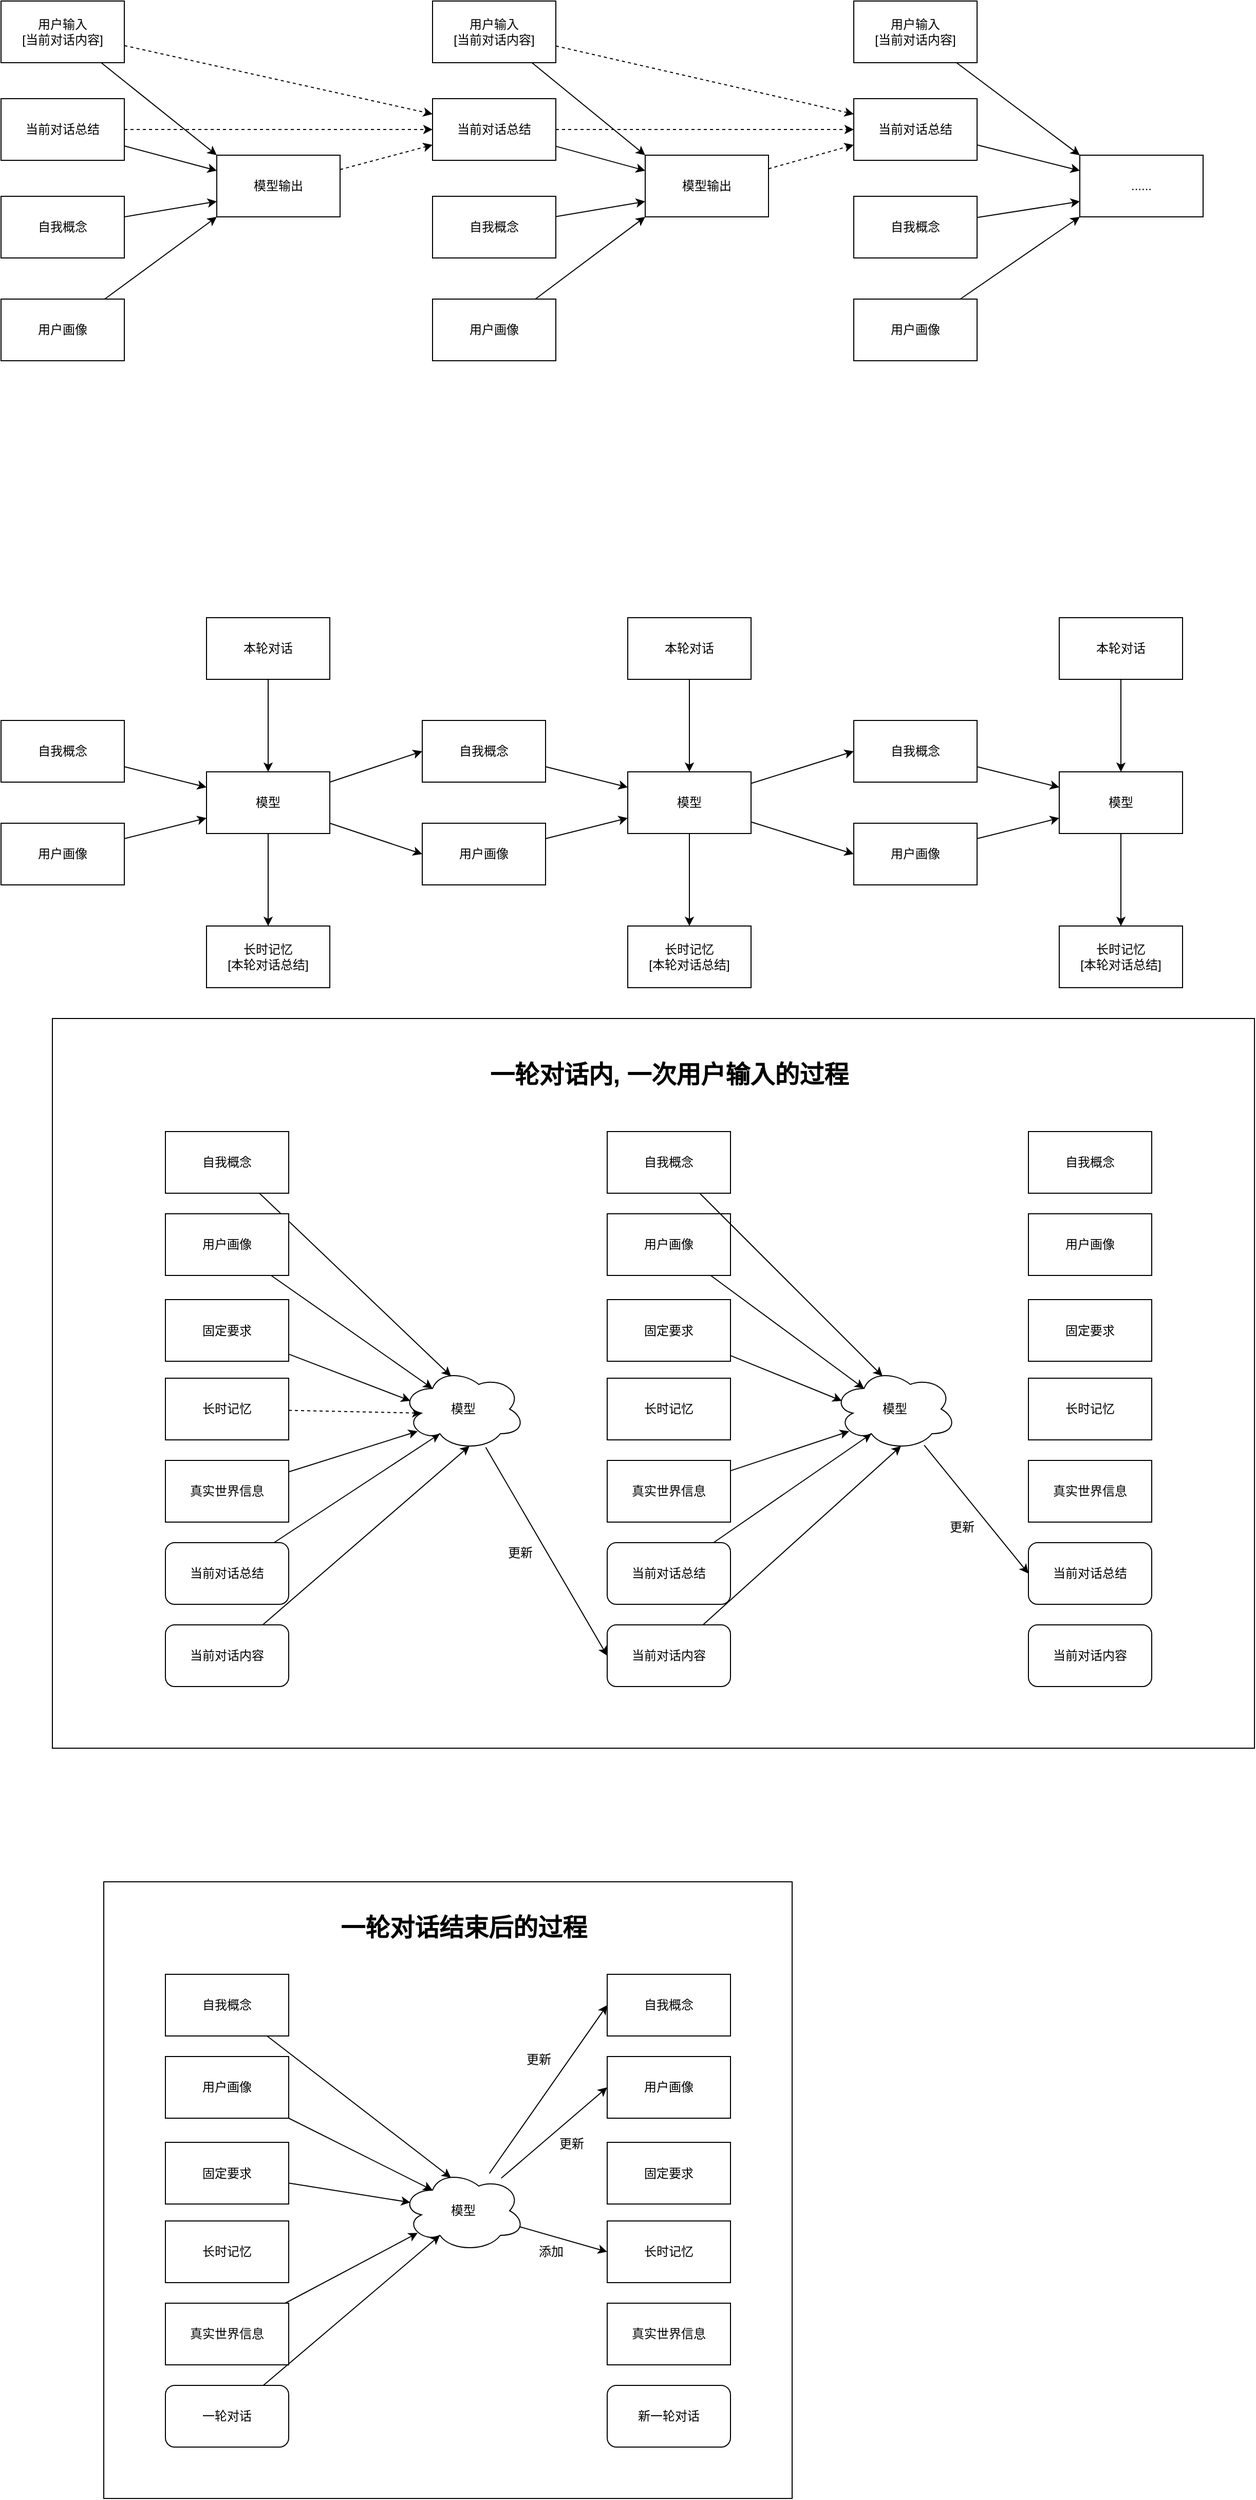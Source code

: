 <mxfile>
    <diagram id="7fxDRhzaZWtfy4DjNToR" name="第 1 页">
        <mxGraphModel dx="1526" dy="1206" grid="1" gridSize="10" guides="1" tooltips="1" connect="1" arrows="1" fold="1" page="1" pageScale="1" pageWidth="827" pageHeight="1169" math="0" shadow="0">
            <root>
                <mxCell id="0"/>
                <mxCell id="1" parent="0"/>
                <mxCell id="171" value="" style="whiteSpace=wrap;html=1;" vertex="1" parent="1">
                    <mxGeometry x="180" y="2290" width="670" height="600" as="geometry"/>
                </mxCell>
                <mxCell id="139" value="" style="whiteSpace=wrap;html=1;" vertex="1" parent="1">
                    <mxGeometry x="130" y="1450" width="1170" height="710" as="geometry"/>
                </mxCell>
                <mxCell id="113" style="edgeStyle=none;html=1;entryX=0.4;entryY=0.1;entryDx=0;entryDy=0;entryPerimeter=0;" parent="1" source="101" target="105" edge="1">
                    <mxGeometry relative="1" as="geometry"/>
                </mxCell>
                <mxCell id="30" style="edgeStyle=none;html=1;entryX=0;entryY=0.25;entryDx=0;entryDy=0;" parent="1" source="24" target="26" edge="1">
                    <mxGeometry relative="1" as="geometry"/>
                </mxCell>
                <mxCell id="35" style="edgeStyle=none;html=1;entryX=0;entryY=0.5;entryDx=0;entryDy=0;dashed=1;" parent="1" source="24" target="33" edge="1">
                    <mxGeometry relative="1" as="geometry"/>
                </mxCell>
                <mxCell id="24" value="当前对话总结" style="whiteSpace=wrap;html=1;" parent="1" vertex="1">
                    <mxGeometry x="80" y="555" width="120" height="60" as="geometry"/>
                </mxCell>
                <mxCell id="31" style="edgeStyle=none;html=1;entryX=0;entryY=0.75;entryDx=0;entryDy=0;" parent="1" source="25" target="26" edge="1">
                    <mxGeometry relative="1" as="geometry"/>
                </mxCell>
                <mxCell id="25" value="自我概念" style="whiteSpace=wrap;html=1;" parent="1" vertex="1">
                    <mxGeometry x="80" y="650" width="120" height="60" as="geometry"/>
                </mxCell>
                <mxCell id="34" style="edgeStyle=none;html=1;entryX=0;entryY=0.75;entryDx=0;entryDy=0;dashed=1;" parent="1" source="26" target="33" edge="1">
                    <mxGeometry relative="1" as="geometry"/>
                </mxCell>
                <mxCell id="26" value="模型输出" style="whiteSpace=wrap;html=1;" parent="1" vertex="1">
                    <mxGeometry x="290" y="610" width="120" height="60" as="geometry"/>
                </mxCell>
                <mxCell id="29" style="edgeStyle=none;html=1;entryX=0;entryY=0;entryDx=0;entryDy=0;" parent="1" source="27" target="26" edge="1">
                    <mxGeometry relative="1" as="geometry"/>
                </mxCell>
                <mxCell id="63" style="edgeStyle=none;html=1;entryX=0;entryY=0.25;entryDx=0;entryDy=0;dashed=1;" parent="1" source="27" target="33" edge="1">
                    <mxGeometry relative="1" as="geometry"/>
                </mxCell>
                <mxCell id="27" value="用户输入&lt;br&gt;[当前对话内容]" style="whiteSpace=wrap;html=1;" parent="1" vertex="1">
                    <mxGeometry x="80" y="460" width="120" height="60" as="geometry"/>
                </mxCell>
                <mxCell id="32" style="edgeStyle=none;html=1;entryX=0;entryY=1;entryDx=0;entryDy=0;" parent="1" source="28" target="26" edge="1">
                    <mxGeometry relative="1" as="geometry"/>
                </mxCell>
                <mxCell id="28" value="用户画像" style="whiteSpace=wrap;html=1;" parent="1" vertex="1">
                    <mxGeometry x="80" y="750" width="120" height="60" as="geometry"/>
                </mxCell>
                <mxCell id="52" style="edgeStyle=none;html=1;entryX=0;entryY=0.5;entryDx=0;entryDy=0;dashed=1;" parent="1" source="33" target="47" edge="1">
                    <mxGeometry relative="1" as="geometry"/>
                </mxCell>
                <mxCell id="54" style="edgeStyle=none;html=1;entryX=0;entryY=0.25;entryDx=0;entryDy=0;" parent="1" source="33" target="46" edge="1">
                    <mxGeometry relative="1" as="geometry"/>
                </mxCell>
                <mxCell id="33" value="当前对话总结" style="whiteSpace=wrap;html=1;" parent="1" vertex="1">
                    <mxGeometry x="500" y="555" width="120" height="60" as="geometry"/>
                </mxCell>
                <mxCell id="53" style="edgeStyle=none;html=1;entryX=0;entryY=0;entryDx=0;entryDy=0;" parent="1" source="43" target="46" edge="1">
                    <mxGeometry relative="1" as="geometry"/>
                </mxCell>
                <mxCell id="64" style="edgeStyle=none;html=1;entryX=0;entryY=0.25;entryDx=0;entryDy=0;dashed=1;" parent="1" source="43" target="47" edge="1">
                    <mxGeometry relative="1" as="geometry"/>
                </mxCell>
                <mxCell id="43" value="用户输入&lt;br&gt;[当前对话内容]" style="whiteSpace=wrap;html=1;" parent="1" vertex="1">
                    <mxGeometry x="500" y="460" width="120" height="60" as="geometry"/>
                </mxCell>
                <mxCell id="55" style="edgeStyle=none;html=1;entryX=0;entryY=0.75;entryDx=0;entryDy=0;" parent="1" source="44" target="46" edge="1">
                    <mxGeometry relative="1" as="geometry"/>
                </mxCell>
                <mxCell id="44" value="自我概念" style="whiteSpace=wrap;html=1;" parent="1" vertex="1">
                    <mxGeometry x="500" y="650" width="120" height="60" as="geometry"/>
                </mxCell>
                <mxCell id="56" style="edgeStyle=none;html=1;entryX=0;entryY=1;entryDx=0;entryDy=0;" parent="1" source="45" target="46" edge="1">
                    <mxGeometry relative="1" as="geometry"/>
                </mxCell>
                <mxCell id="45" value="用户画像" style="whiteSpace=wrap;html=1;" parent="1" vertex="1">
                    <mxGeometry x="500" y="750" width="120" height="60" as="geometry"/>
                </mxCell>
                <mxCell id="57" style="edgeStyle=none;html=1;entryX=0;entryY=0.75;entryDx=0;entryDy=0;dashed=1;" parent="1" source="46" target="47" edge="1">
                    <mxGeometry relative="1" as="geometry"/>
                </mxCell>
                <mxCell id="46" value="模型输出" style="whiteSpace=wrap;html=1;" parent="1" vertex="1">
                    <mxGeometry x="707" y="610" width="120" height="60" as="geometry"/>
                </mxCell>
                <mxCell id="60" style="edgeStyle=none;html=1;entryX=0;entryY=0.25;entryDx=0;entryDy=0;" parent="1" source="47" target="58" edge="1">
                    <mxGeometry relative="1" as="geometry"/>
                </mxCell>
                <mxCell id="47" value="当前对话总结" style="whiteSpace=wrap;html=1;" parent="1" vertex="1">
                    <mxGeometry x="910" y="555" width="120" height="60" as="geometry"/>
                </mxCell>
                <mxCell id="59" style="edgeStyle=none;html=1;entryX=0;entryY=0;entryDx=0;entryDy=0;" parent="1" source="48" target="58" edge="1">
                    <mxGeometry relative="1" as="geometry"/>
                </mxCell>
                <mxCell id="48" value="用户输入&lt;br&gt;[当前对话内容]" style="whiteSpace=wrap;html=1;" parent="1" vertex="1">
                    <mxGeometry x="910" y="460" width="120" height="60" as="geometry"/>
                </mxCell>
                <mxCell id="61" style="edgeStyle=none;html=1;entryX=0;entryY=0.75;entryDx=0;entryDy=0;" parent="1" source="49" target="58" edge="1">
                    <mxGeometry relative="1" as="geometry"/>
                </mxCell>
                <mxCell id="49" value="自我概念" style="whiteSpace=wrap;html=1;" parent="1" vertex="1">
                    <mxGeometry x="910" y="650" width="120" height="60" as="geometry"/>
                </mxCell>
                <mxCell id="62" style="edgeStyle=none;html=1;entryX=0;entryY=1;entryDx=0;entryDy=0;" parent="1" source="50" target="58" edge="1">
                    <mxGeometry relative="1" as="geometry"/>
                </mxCell>
                <mxCell id="50" value="用户画像" style="whiteSpace=wrap;html=1;" parent="1" vertex="1">
                    <mxGeometry x="910" y="750" width="120" height="60" as="geometry"/>
                </mxCell>
                <mxCell id="58" value="......" style="whiteSpace=wrap;html=1;" parent="1" vertex="1">
                    <mxGeometry x="1130" y="610" width="120" height="60" as="geometry"/>
                </mxCell>
                <mxCell id="73" style="edgeStyle=none;html=1;entryX=0;entryY=0.25;entryDx=0;entryDy=0;" parent="1" source="65" target="69" edge="1">
                    <mxGeometry relative="1" as="geometry"/>
                </mxCell>
                <mxCell id="65" value="自我概念" style="whiteSpace=wrap;html=1;" parent="1" vertex="1">
                    <mxGeometry x="80" y="1160" width="120" height="60" as="geometry"/>
                </mxCell>
                <mxCell id="74" style="edgeStyle=none;html=1;entryX=0;entryY=0.75;entryDx=0;entryDy=0;" parent="1" source="66" target="69" edge="1">
                    <mxGeometry relative="1" as="geometry"/>
                </mxCell>
                <mxCell id="66" value="用户画像" style="whiteSpace=wrap;html=1;" parent="1" vertex="1">
                    <mxGeometry x="80" y="1260" width="120" height="60" as="geometry"/>
                </mxCell>
                <mxCell id="70" style="edgeStyle=none;html=1;entryX=0.5;entryY=0;entryDx=0;entryDy=0;" parent="1" source="68" target="69" edge="1">
                    <mxGeometry relative="1" as="geometry"/>
                </mxCell>
                <mxCell id="68" value="本轮对话" style="whiteSpace=wrap;html=1;" parent="1" vertex="1">
                    <mxGeometry x="280" y="1060" width="120" height="60" as="geometry"/>
                </mxCell>
                <mxCell id="72" style="edgeStyle=none;html=1;entryX=0.5;entryY=0;entryDx=0;entryDy=0;" parent="1" source="69" target="71" edge="1">
                    <mxGeometry relative="1" as="geometry"/>
                </mxCell>
                <mxCell id="94" style="edgeStyle=none;html=1;entryX=0;entryY=0.5;entryDx=0;entryDy=0;" parent="1" source="69" target="76" edge="1">
                    <mxGeometry relative="1" as="geometry"/>
                </mxCell>
                <mxCell id="95" style="edgeStyle=none;html=1;entryX=0;entryY=0.5;entryDx=0;entryDy=0;" parent="1" source="69" target="78" edge="1">
                    <mxGeometry relative="1" as="geometry"/>
                </mxCell>
                <mxCell id="69" value="模型" style="whiteSpace=wrap;html=1;" parent="1" vertex="1">
                    <mxGeometry x="280" y="1210" width="120" height="60" as="geometry"/>
                </mxCell>
                <mxCell id="71" value="长时记忆&lt;br&gt;[本轮对话总结]" style="whiteSpace=wrap;html=1;" parent="1" vertex="1">
                    <mxGeometry x="280" y="1360" width="120" height="60" as="geometry"/>
                </mxCell>
                <mxCell id="75" style="edgeStyle=none;html=1;entryX=0;entryY=0.25;entryDx=0;entryDy=0;" parent="1" source="76" target="82" edge="1">
                    <mxGeometry relative="1" as="geometry"/>
                </mxCell>
                <mxCell id="76" value="自我概念" style="whiteSpace=wrap;html=1;" parent="1" vertex="1">
                    <mxGeometry x="490" y="1160" width="120" height="60" as="geometry"/>
                </mxCell>
                <mxCell id="77" style="edgeStyle=none;html=1;entryX=0;entryY=0.75;entryDx=0;entryDy=0;" parent="1" source="78" target="82" edge="1">
                    <mxGeometry relative="1" as="geometry"/>
                </mxCell>
                <mxCell id="78" value="用户画像" style="whiteSpace=wrap;html=1;" parent="1" vertex="1">
                    <mxGeometry x="490" y="1260" width="120" height="60" as="geometry"/>
                </mxCell>
                <mxCell id="79" style="edgeStyle=none;html=1;entryX=0.5;entryY=0;entryDx=0;entryDy=0;" parent="1" source="80" target="82" edge="1">
                    <mxGeometry relative="1" as="geometry"/>
                </mxCell>
                <mxCell id="80" value="本轮对话" style="whiteSpace=wrap;html=1;" parent="1" vertex="1">
                    <mxGeometry x="690" y="1060" width="120" height="60" as="geometry"/>
                </mxCell>
                <mxCell id="81" style="edgeStyle=none;html=1;entryX=0.5;entryY=0;entryDx=0;entryDy=0;" parent="1" source="82" target="83" edge="1">
                    <mxGeometry relative="1" as="geometry"/>
                </mxCell>
                <mxCell id="96" style="edgeStyle=none;html=1;entryX=0;entryY=0.5;entryDx=0;entryDy=0;" parent="1" source="82" target="85" edge="1">
                    <mxGeometry relative="1" as="geometry"/>
                </mxCell>
                <mxCell id="97" style="edgeStyle=none;html=1;entryX=0;entryY=0.5;entryDx=0;entryDy=0;" parent="1" source="82" target="87" edge="1">
                    <mxGeometry relative="1" as="geometry"/>
                </mxCell>
                <mxCell id="82" value="模型" style="whiteSpace=wrap;html=1;" parent="1" vertex="1">
                    <mxGeometry x="690" y="1210" width="120" height="60" as="geometry"/>
                </mxCell>
                <mxCell id="83" value="长时记忆&lt;br&gt;[本轮对话总结]" style="whiteSpace=wrap;html=1;" parent="1" vertex="1">
                    <mxGeometry x="690" y="1360" width="120" height="60" as="geometry"/>
                </mxCell>
                <mxCell id="84" style="edgeStyle=none;html=1;entryX=0;entryY=0.25;entryDx=0;entryDy=0;" parent="1" source="85" target="91" edge="1">
                    <mxGeometry relative="1" as="geometry"/>
                </mxCell>
                <mxCell id="85" value="自我概念" style="whiteSpace=wrap;html=1;" parent="1" vertex="1">
                    <mxGeometry x="910" y="1160" width="120" height="60" as="geometry"/>
                </mxCell>
                <mxCell id="86" style="edgeStyle=none;html=1;entryX=0;entryY=0.75;entryDx=0;entryDy=0;" parent="1" source="87" target="91" edge="1">
                    <mxGeometry relative="1" as="geometry"/>
                </mxCell>
                <mxCell id="87" value="用户画像" style="whiteSpace=wrap;html=1;" parent="1" vertex="1">
                    <mxGeometry x="910" y="1260" width="120" height="60" as="geometry"/>
                </mxCell>
                <mxCell id="88" style="edgeStyle=none;html=1;entryX=0.5;entryY=0;entryDx=0;entryDy=0;" parent="1" source="89" target="91" edge="1">
                    <mxGeometry relative="1" as="geometry"/>
                </mxCell>
                <mxCell id="89" value="本轮对话" style="whiteSpace=wrap;html=1;" parent="1" vertex="1">
                    <mxGeometry x="1110" y="1060" width="120" height="60" as="geometry"/>
                </mxCell>
                <mxCell id="90" style="edgeStyle=none;html=1;entryX=0.5;entryY=0;entryDx=0;entryDy=0;" parent="1" source="91" target="92" edge="1">
                    <mxGeometry relative="1" as="geometry"/>
                </mxCell>
                <mxCell id="91" value="模型" style="whiteSpace=wrap;html=1;" parent="1" vertex="1">
                    <mxGeometry x="1110" y="1210" width="120" height="60" as="geometry"/>
                </mxCell>
                <mxCell id="92" value="长时记忆&lt;br&gt;[本轮对话总结]" style="whiteSpace=wrap;html=1;" parent="1" vertex="1">
                    <mxGeometry x="1110" y="1360" width="120" height="60" as="geometry"/>
                </mxCell>
                <mxCell id="116" style="edgeStyle=none;html=1;entryX=0.16;entryY=0.55;entryDx=0;entryDy=0;entryPerimeter=0;dashed=1;" parent="1" source="98" target="105" edge="1">
                    <mxGeometry relative="1" as="geometry"/>
                </mxCell>
                <mxCell id="98" value="长时记忆" style="whiteSpace=wrap;html=1;" parent="1" vertex="1">
                    <mxGeometry x="240" y="1800" width="120" height="60" as="geometry"/>
                </mxCell>
                <mxCell id="115" style="edgeStyle=none;html=1;entryX=0.07;entryY=0.4;entryDx=0;entryDy=0;entryPerimeter=0;" parent="1" source="99" target="105" edge="1">
                    <mxGeometry relative="1" as="geometry"/>
                </mxCell>
                <mxCell id="99" value="固定要求" style="whiteSpace=wrap;html=1;" parent="1" vertex="1">
                    <mxGeometry x="240" y="1723.5" width="120" height="60" as="geometry"/>
                </mxCell>
                <mxCell id="114" style="edgeStyle=none;html=1;entryX=0.25;entryY=0.25;entryDx=0;entryDy=0;entryPerimeter=0;" parent="1" source="100" target="105" edge="1">
                    <mxGeometry relative="1" as="geometry"/>
                </mxCell>
                <mxCell id="100" value="用户画像" style="whiteSpace=wrap;html=1;" parent="1" vertex="1">
                    <mxGeometry x="240" y="1640" width="120" height="60" as="geometry"/>
                </mxCell>
                <mxCell id="101" value="自我概念" style="whiteSpace=wrap;html=1;" parent="1" vertex="1">
                    <mxGeometry x="240" y="1560" width="120" height="60" as="geometry"/>
                </mxCell>
                <mxCell id="117" style="edgeStyle=none;html=1;entryX=0.13;entryY=0.77;entryDx=0;entryDy=0;entryPerimeter=0;" parent="1" source="102" target="105" edge="1">
                    <mxGeometry relative="1" as="geometry"/>
                </mxCell>
                <mxCell id="102" value="真实世界信息" style="whiteSpace=wrap;html=1;" parent="1" vertex="1">
                    <mxGeometry x="240" y="1880" width="120" height="60" as="geometry"/>
                </mxCell>
                <mxCell id="118" style="edgeStyle=none;html=1;entryX=0.31;entryY=0.8;entryDx=0;entryDy=0;entryPerimeter=0;" parent="1" source="103" target="105" edge="1">
                    <mxGeometry relative="1" as="geometry"/>
                </mxCell>
                <mxCell id="103" value="当前对话总结" style="rounded=1;whiteSpace=wrap;html=1;" parent="1" vertex="1">
                    <mxGeometry x="240" y="1960" width="120" height="60" as="geometry"/>
                </mxCell>
                <mxCell id="119" style="edgeStyle=none;html=1;entryX=0.55;entryY=0.95;entryDx=0;entryDy=0;entryPerimeter=0;" parent="1" source="104" target="105" edge="1">
                    <mxGeometry relative="1" as="geometry"/>
                </mxCell>
                <mxCell id="104" value="当前对话内容" style="rounded=1;whiteSpace=wrap;html=1;" parent="1" vertex="1">
                    <mxGeometry x="240" y="2040" width="120" height="60" as="geometry"/>
                </mxCell>
                <mxCell id="120" style="edgeStyle=none;html=1;entryX=0;entryY=0.5;entryDx=0;entryDy=0;" parent="1" source="105" target="112" edge="1">
                    <mxGeometry relative="1" as="geometry"/>
                </mxCell>
                <mxCell id="105" value="模型" style="ellipse;shape=cloud;whiteSpace=wrap;html=1;" parent="1" vertex="1">
                    <mxGeometry x="470" y="1790" width="120" height="80" as="geometry"/>
                </mxCell>
                <mxCell id="106" value="长时记忆" style="whiteSpace=wrap;html=1;" parent="1" vertex="1">
                    <mxGeometry x="670" y="1800" width="120" height="60" as="geometry"/>
                </mxCell>
                <mxCell id="134" style="edgeStyle=none;html=1;entryX=0.07;entryY=0.4;entryDx=0;entryDy=0;entryPerimeter=0;" parent="1" source="107" target="130" edge="1">
                    <mxGeometry relative="1" as="geometry"/>
                </mxCell>
                <mxCell id="107" value="固定要求" style="whiteSpace=wrap;html=1;" parent="1" vertex="1">
                    <mxGeometry x="670" y="1723.5" width="120" height="60" as="geometry"/>
                </mxCell>
                <mxCell id="133" style="edgeStyle=none;html=1;entryX=0.25;entryY=0.25;entryDx=0;entryDy=0;entryPerimeter=0;" parent="1" source="108" target="130" edge="1">
                    <mxGeometry relative="1" as="geometry"/>
                </mxCell>
                <mxCell id="108" value="用户画像" style="whiteSpace=wrap;html=1;" parent="1" vertex="1">
                    <mxGeometry x="670" y="1640" width="120" height="60" as="geometry"/>
                </mxCell>
                <mxCell id="132" style="edgeStyle=none;html=1;entryX=0.4;entryY=0.1;entryDx=0;entryDy=0;entryPerimeter=0;" parent="1" source="109" target="130" edge="1">
                    <mxGeometry relative="1" as="geometry"/>
                </mxCell>
                <mxCell id="109" value="自我概念" style="whiteSpace=wrap;html=1;" parent="1" vertex="1">
                    <mxGeometry x="670" y="1560" width="120" height="60" as="geometry"/>
                </mxCell>
                <mxCell id="136" style="edgeStyle=none;html=1;entryX=0.13;entryY=0.77;entryDx=0;entryDy=0;entryPerimeter=0;" edge="1" parent="1" source="110" target="130">
                    <mxGeometry relative="1" as="geometry"/>
                </mxCell>
                <mxCell id="110" value="真实世界信息" style="whiteSpace=wrap;html=1;" parent="1" vertex="1">
                    <mxGeometry x="670" y="1880" width="120" height="60" as="geometry"/>
                </mxCell>
                <mxCell id="135" style="edgeStyle=none;html=1;entryX=0.31;entryY=0.8;entryDx=0;entryDy=0;entryPerimeter=0;" parent="1" source="111" target="130" edge="1">
                    <mxGeometry relative="1" as="geometry"/>
                </mxCell>
                <mxCell id="111" value="当前对话总结" style="rounded=1;whiteSpace=wrap;html=1;" parent="1" vertex="1">
                    <mxGeometry x="670" y="1960" width="120" height="60" as="geometry"/>
                </mxCell>
                <mxCell id="131" style="edgeStyle=none;html=1;entryX=0.55;entryY=0.95;entryDx=0;entryDy=0;entryPerimeter=0;" parent="1" source="112" target="130" edge="1">
                    <mxGeometry relative="1" as="geometry"/>
                </mxCell>
                <mxCell id="112" value="当前对话内容" style="rounded=1;whiteSpace=wrap;html=1;" parent="1" vertex="1">
                    <mxGeometry x="670" y="2040" width="120" height="60" as="geometry"/>
                </mxCell>
                <mxCell id="122" value="更新" style="text;html=1;align=center;verticalAlign=middle;resizable=0;points=[];autosize=1;strokeColor=none;fillColor=none;" parent="1" vertex="1">
                    <mxGeometry x="560" y="1955" width="50" height="30" as="geometry"/>
                </mxCell>
                <mxCell id="123" value="长时记忆" style="whiteSpace=wrap;html=1;" parent="1" vertex="1">
                    <mxGeometry x="1080" y="1800" width="120" height="60" as="geometry"/>
                </mxCell>
                <mxCell id="124" value="固定要求" style="whiteSpace=wrap;html=1;" parent="1" vertex="1">
                    <mxGeometry x="1080" y="1723.5" width="120" height="60" as="geometry"/>
                </mxCell>
                <mxCell id="125" value="用户画像" style="whiteSpace=wrap;html=1;" parent="1" vertex="1">
                    <mxGeometry x="1080" y="1640" width="120" height="60" as="geometry"/>
                </mxCell>
                <mxCell id="126" value="自我概念" style="whiteSpace=wrap;html=1;" parent="1" vertex="1">
                    <mxGeometry x="1080" y="1560" width="120" height="60" as="geometry"/>
                </mxCell>
                <mxCell id="127" value="真实世界信息" style="whiteSpace=wrap;html=1;" parent="1" vertex="1">
                    <mxGeometry x="1080" y="1880" width="120" height="60" as="geometry"/>
                </mxCell>
                <mxCell id="128" value="当前对话总结" style="rounded=1;whiteSpace=wrap;html=1;" parent="1" vertex="1">
                    <mxGeometry x="1080" y="1960" width="120" height="60" as="geometry"/>
                </mxCell>
                <mxCell id="129" value="当前对话内容" style="rounded=1;whiteSpace=wrap;html=1;" parent="1" vertex="1">
                    <mxGeometry x="1080" y="2040" width="120" height="60" as="geometry"/>
                </mxCell>
                <mxCell id="137" style="edgeStyle=none;html=1;entryX=0;entryY=0.5;entryDx=0;entryDy=0;" edge="1" parent="1" source="130" target="128">
                    <mxGeometry relative="1" as="geometry"/>
                </mxCell>
                <mxCell id="130" value="模型" style="ellipse;shape=cloud;whiteSpace=wrap;html=1;" parent="1" vertex="1">
                    <mxGeometry x="890" y="1790" width="120" height="80" as="geometry"/>
                </mxCell>
                <mxCell id="138" value="更新" style="text;html=1;align=center;verticalAlign=middle;resizable=0;points=[];autosize=1;strokeColor=none;fillColor=none;" vertex="1" parent="1">
                    <mxGeometry x="990" y="1930" width="50" height="30" as="geometry"/>
                </mxCell>
                <mxCell id="140" value="&lt;b&gt;&lt;font style=&quot;font-size: 24px;&quot;&gt;一轮对话内, 一次用户输入的过程&lt;/font&gt;&lt;/b&gt;" style="text;strokeColor=none;align=center;fillColor=none;html=1;verticalAlign=middle;whiteSpace=wrap;rounded=0;" vertex="1" parent="1">
                    <mxGeometry x="473.75" y="1490" width="512.5" height="30" as="geometry"/>
                </mxCell>
                <mxCell id="142" value="长时记忆" style="whiteSpace=wrap;html=1;" vertex="1" parent="1">
                    <mxGeometry x="240" y="2620" width="120" height="60" as="geometry"/>
                </mxCell>
                <mxCell id="158" style="edgeStyle=none;html=1;entryX=0.07;entryY=0.4;entryDx=0;entryDy=0;entryPerimeter=0;fontSize=24;" edge="1" parent="1" source="143" target="149">
                    <mxGeometry relative="1" as="geometry"/>
                </mxCell>
                <mxCell id="143" value="固定要求" style="whiteSpace=wrap;html=1;" vertex="1" parent="1">
                    <mxGeometry x="240" y="2543.5" width="120" height="60" as="geometry"/>
                </mxCell>
                <mxCell id="157" style="edgeStyle=none;html=1;entryX=0.25;entryY=0.25;entryDx=0;entryDy=0;entryPerimeter=0;fontSize=24;" edge="1" parent="1" source="144" target="149">
                    <mxGeometry relative="1" as="geometry"/>
                </mxCell>
                <mxCell id="144" value="用户画像" style="whiteSpace=wrap;html=1;" vertex="1" parent="1">
                    <mxGeometry x="240" y="2460" width="120" height="60" as="geometry"/>
                </mxCell>
                <mxCell id="156" style="edgeStyle=none;html=1;entryX=0.4;entryY=0.1;entryDx=0;entryDy=0;entryPerimeter=0;fontSize=24;" edge="1" parent="1" source="145" target="149">
                    <mxGeometry relative="1" as="geometry"/>
                </mxCell>
                <mxCell id="145" value="自我概念" style="whiteSpace=wrap;html=1;" vertex="1" parent="1">
                    <mxGeometry x="240" y="2380" width="120" height="60" as="geometry"/>
                </mxCell>
                <mxCell id="160" style="edgeStyle=none;html=1;entryX=0.13;entryY=0.77;entryDx=0;entryDy=0;entryPerimeter=0;fontSize=24;" edge="1" parent="1" source="146" target="149">
                    <mxGeometry relative="1" as="geometry"/>
                </mxCell>
                <mxCell id="146" value="真实世界信息" style="whiteSpace=wrap;html=1;" vertex="1" parent="1">
                    <mxGeometry x="240" y="2700" width="120" height="60" as="geometry"/>
                </mxCell>
                <mxCell id="169" style="edgeStyle=none;html=1;fontSize=24;entryX=0.31;entryY=0.8;entryDx=0;entryDy=0;entryPerimeter=0;" edge="1" parent="1" source="147" target="149">
                    <mxGeometry relative="1" as="geometry">
                        <mxPoint x="536" y="2646" as="targetPoint"/>
                    </mxGeometry>
                </mxCell>
                <mxCell id="147" value="一轮对话" style="rounded=1;whiteSpace=wrap;html=1;" vertex="1" parent="1">
                    <mxGeometry x="240" y="2780" width="120" height="60" as="geometry"/>
                </mxCell>
                <mxCell id="162" style="edgeStyle=none;html=1;entryX=0;entryY=0.5;entryDx=0;entryDy=0;fontSize=24;" edge="1" parent="1" source="149" target="153">
                    <mxGeometry relative="1" as="geometry"/>
                </mxCell>
                <mxCell id="163" style="edgeStyle=none;html=1;entryX=0;entryY=0.5;entryDx=0;entryDy=0;fontSize=24;" edge="1" parent="1" source="149" target="152">
                    <mxGeometry relative="1" as="geometry"/>
                </mxCell>
                <mxCell id="164" style="edgeStyle=none;html=1;entryX=0;entryY=0.5;entryDx=0;entryDy=0;fontSize=24;" edge="1" parent="1" source="149" target="150">
                    <mxGeometry relative="1" as="geometry"/>
                </mxCell>
                <mxCell id="149" value="模型" style="ellipse;shape=cloud;whiteSpace=wrap;html=1;" vertex="1" parent="1">
                    <mxGeometry x="470" y="2570" width="120" height="80" as="geometry"/>
                </mxCell>
                <mxCell id="150" value="长时记忆" style="whiteSpace=wrap;html=1;" vertex="1" parent="1">
                    <mxGeometry x="670" y="2620" width="120" height="60" as="geometry"/>
                </mxCell>
                <mxCell id="151" value="固定要求" style="whiteSpace=wrap;html=1;" vertex="1" parent="1">
                    <mxGeometry x="670" y="2543.5" width="120" height="60" as="geometry"/>
                </mxCell>
                <mxCell id="152" value="用户画像" style="whiteSpace=wrap;html=1;" vertex="1" parent="1">
                    <mxGeometry x="670" y="2460" width="120" height="60" as="geometry"/>
                </mxCell>
                <mxCell id="153" value="自我概念" style="whiteSpace=wrap;html=1;" vertex="1" parent="1">
                    <mxGeometry x="670" y="2380" width="120" height="60" as="geometry"/>
                </mxCell>
                <mxCell id="154" value="真实世界信息" style="whiteSpace=wrap;html=1;" vertex="1" parent="1">
                    <mxGeometry x="670" y="2700" width="120" height="60" as="geometry"/>
                </mxCell>
                <mxCell id="166" value="更新" style="text;html=1;align=center;verticalAlign=middle;resizable=0;points=[];autosize=1;strokeColor=none;fillColor=none;" vertex="1" parent="1">
                    <mxGeometry x="610" y="2530" width="50" height="30" as="geometry"/>
                </mxCell>
                <mxCell id="167" value="更新" style="text;html=1;align=center;verticalAlign=middle;resizable=0;points=[];autosize=1;strokeColor=none;fillColor=none;" vertex="1" parent="1">
                    <mxGeometry x="577.5" y="2448" width="50" height="30" as="geometry"/>
                </mxCell>
                <mxCell id="168" value="添加" style="text;html=1;align=center;verticalAlign=middle;resizable=0;points=[];autosize=1;strokeColor=none;fillColor=none;" vertex="1" parent="1">
                    <mxGeometry x="590" y="2635" width="50" height="30" as="geometry"/>
                </mxCell>
                <mxCell id="170" value="新一轮对话" style="rounded=1;whiteSpace=wrap;html=1;" vertex="1" parent="1">
                    <mxGeometry x="670" y="2780" width="120" height="60" as="geometry"/>
                </mxCell>
                <mxCell id="172" value="&lt;b&gt;&lt;font style=&quot;font-size: 24px;&quot;&gt;一轮对话结束后的过程&lt;/font&gt;&lt;/b&gt;" style="text;strokeColor=none;align=center;fillColor=none;html=1;verticalAlign=middle;whiteSpace=wrap;rounded=0;" vertex="1" parent="1">
                    <mxGeometry x="273.75" y="2320" width="512.5" height="30" as="geometry"/>
                </mxCell>
            </root>
        </mxGraphModel>
    </diagram>
</mxfile>